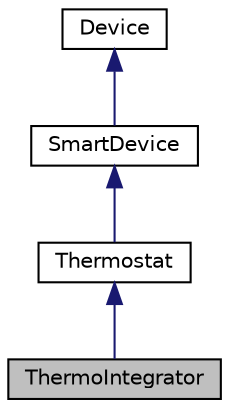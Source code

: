 digraph "ThermoIntegrator"
{
 // LATEX_PDF_SIZE
  edge [fontname="Helvetica",fontsize="10",labelfontname="Helvetica",labelfontsize="10"];
  node [fontname="Helvetica",fontsize="10",shape=record];
  Node1 [label="ThermoIntegrator",height=0.2,width=0.4,color="black", fillcolor="grey75", style="filled", fontcolor="black",tooltip=" "];
  Node2 -> Node1 [dir="back",color="midnightblue",fontsize="10",style="solid",fontname="Helvetica"];
  Node2 [label="Thermostat",height=0.2,width=0.4,color="black", fillcolor="white", style="filled",URL="$classThermostat.html",tooltip=" "];
  Node3 -> Node2 [dir="back",color="midnightblue",fontsize="10",style="solid",fontname="Helvetica"];
  Node3 [label="SmartDevice",height=0.2,width=0.4,color="black", fillcolor="white", style="filled",URL="$classSmartDevice.html",tooltip=" "];
  Node4 -> Node3 [dir="back",color="midnightblue",fontsize="10",style="solid",fontname="Helvetica"];
  Node4 [label="Device",height=0.2,width=0.4,color="black", fillcolor="white", style="filled",URL="$classDevice.html",tooltip=" "];
}
